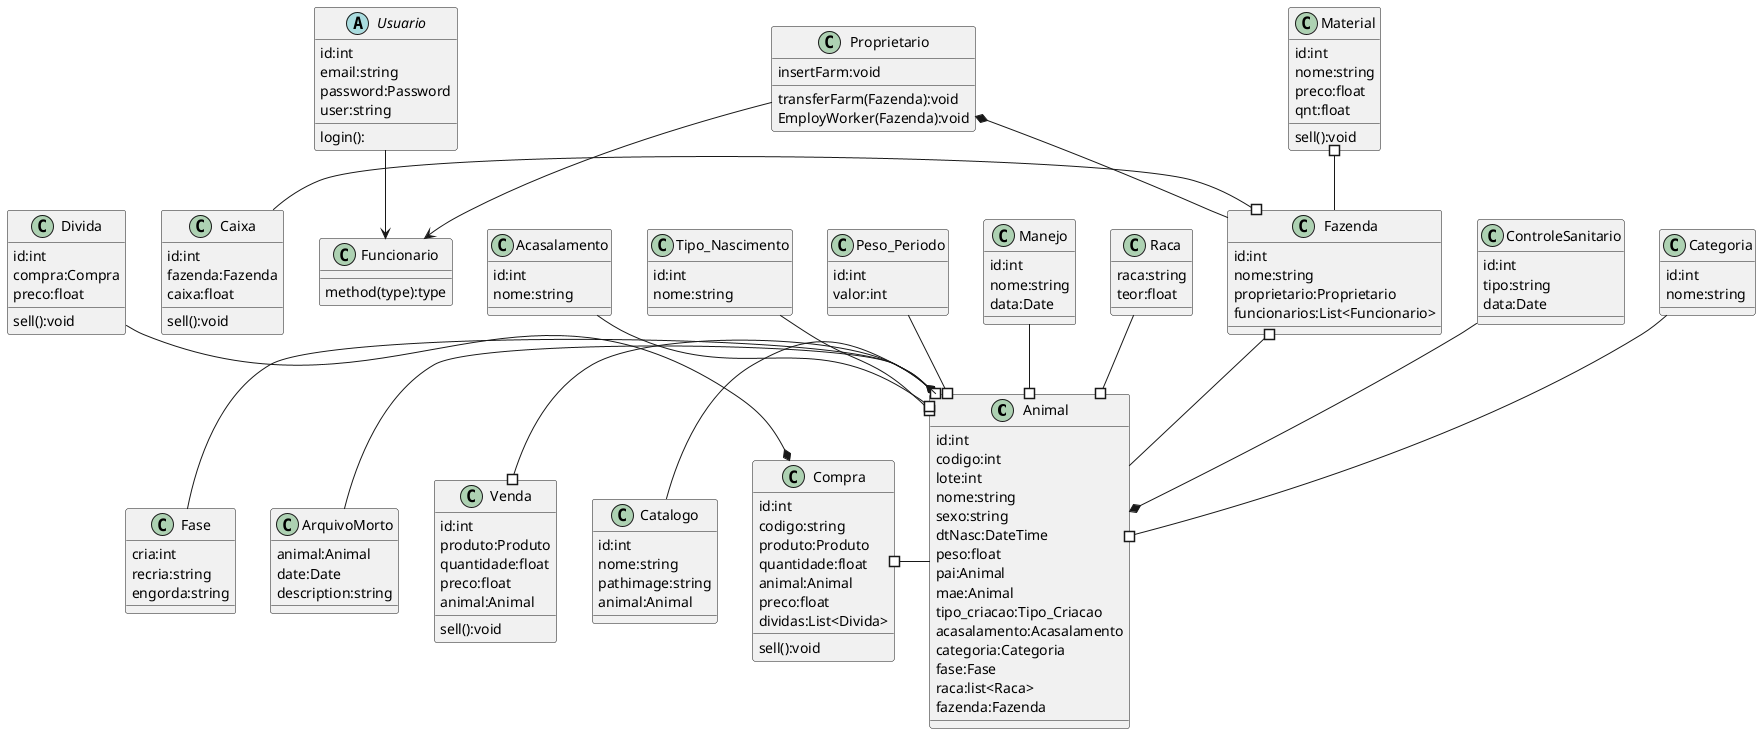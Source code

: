 @startuml teste2

class Animal
{
     id:int
     codigo:int
     lote:int
     nome:string
     sexo:string
     dtNasc:DateTime
     peso:float
     pai:Animal
     mae:Animal
     tipo_criacao:Tipo_Criacao
     acasalamento:Acasalamento
     categoria:Categoria
     fase:Fase
     raca:list<Raca>
     fazenda:Fazenda
}

class ArquivoMorto
{
     animal:Animal
     date:Date
     description:string
}

class Catalogo
{
     id:int
     nome:string
     pathimage:string
     animal:Animal
}

class ControleSanitario
{
     id:int
     tipo:string
     data:Date
}

class Fase
{
     cria:int
     recria:string
     engorda:string
}

class Categoria
{
     id:int
     nome:string
}

class Acasalamento
{
     id:int
     nome:string
}

class Tipo_Nascimento
{
     id:int
     nome:string
}

class Peso_Periodo
{
     id:int
     valor:int
}

class Manejo
{
     id:int
     nome:string
     data:Date
}

class Raca
{
     raca:string
     teor:float
}

class Fazenda
{
     id:int
     nome:string
     proprietario:Proprietario
     funcionarios:List<Funcionario>
}

class Funcionario
{
     method(type):type
}

abstract class Usuario
{
     id:int
     email:string
     password:Password
     user:string
     login():
}

class Proprietario
{
     insertFarm:void
     transferFarm(Fazenda):void
     EmployWorker(Fazenda):void
}

class Material
{
     id:int
     nome:string
     preco:float
     qnt:float
     sell():void
}

class Caixa
{
     id:int
     fazenda:Fazenda
     caixa:float
     sell():void
}

class Venda
{
     id:int
     produto:Produto
     quantidade:float
     preco:float
     animal:Animal
     sell():void
}

class Compra
{
     id:int
     codigo:string
     produto:Produto
     quantidade:float
     animal:Animal
     preco:float
     dividas:List<Divida>
     sell():void
}

class Divida
{
     id:int
     compra:Compra
     preco:float
     sell():void
}

ArquivoMorto -* Animal
Catalogo -* Animal
ControleSanitario --* Animal
Raca --# Animal
Manejo --# Animal
Peso_Periodo --# Animal
Tipo_Nascimento --# Animal
Acasalamento --# Animal
Categoria --# Animal
Fase -# Animal
Divida --* Compra
Compra #- Animal
Venda #- Animal
Caixa -# Fazenda
Material #-- Fazenda
Proprietario *-- Fazenda
Proprietario --> Funcionario
Usuario --> Funcionario
Fazenda #-- Animal

@enduml
